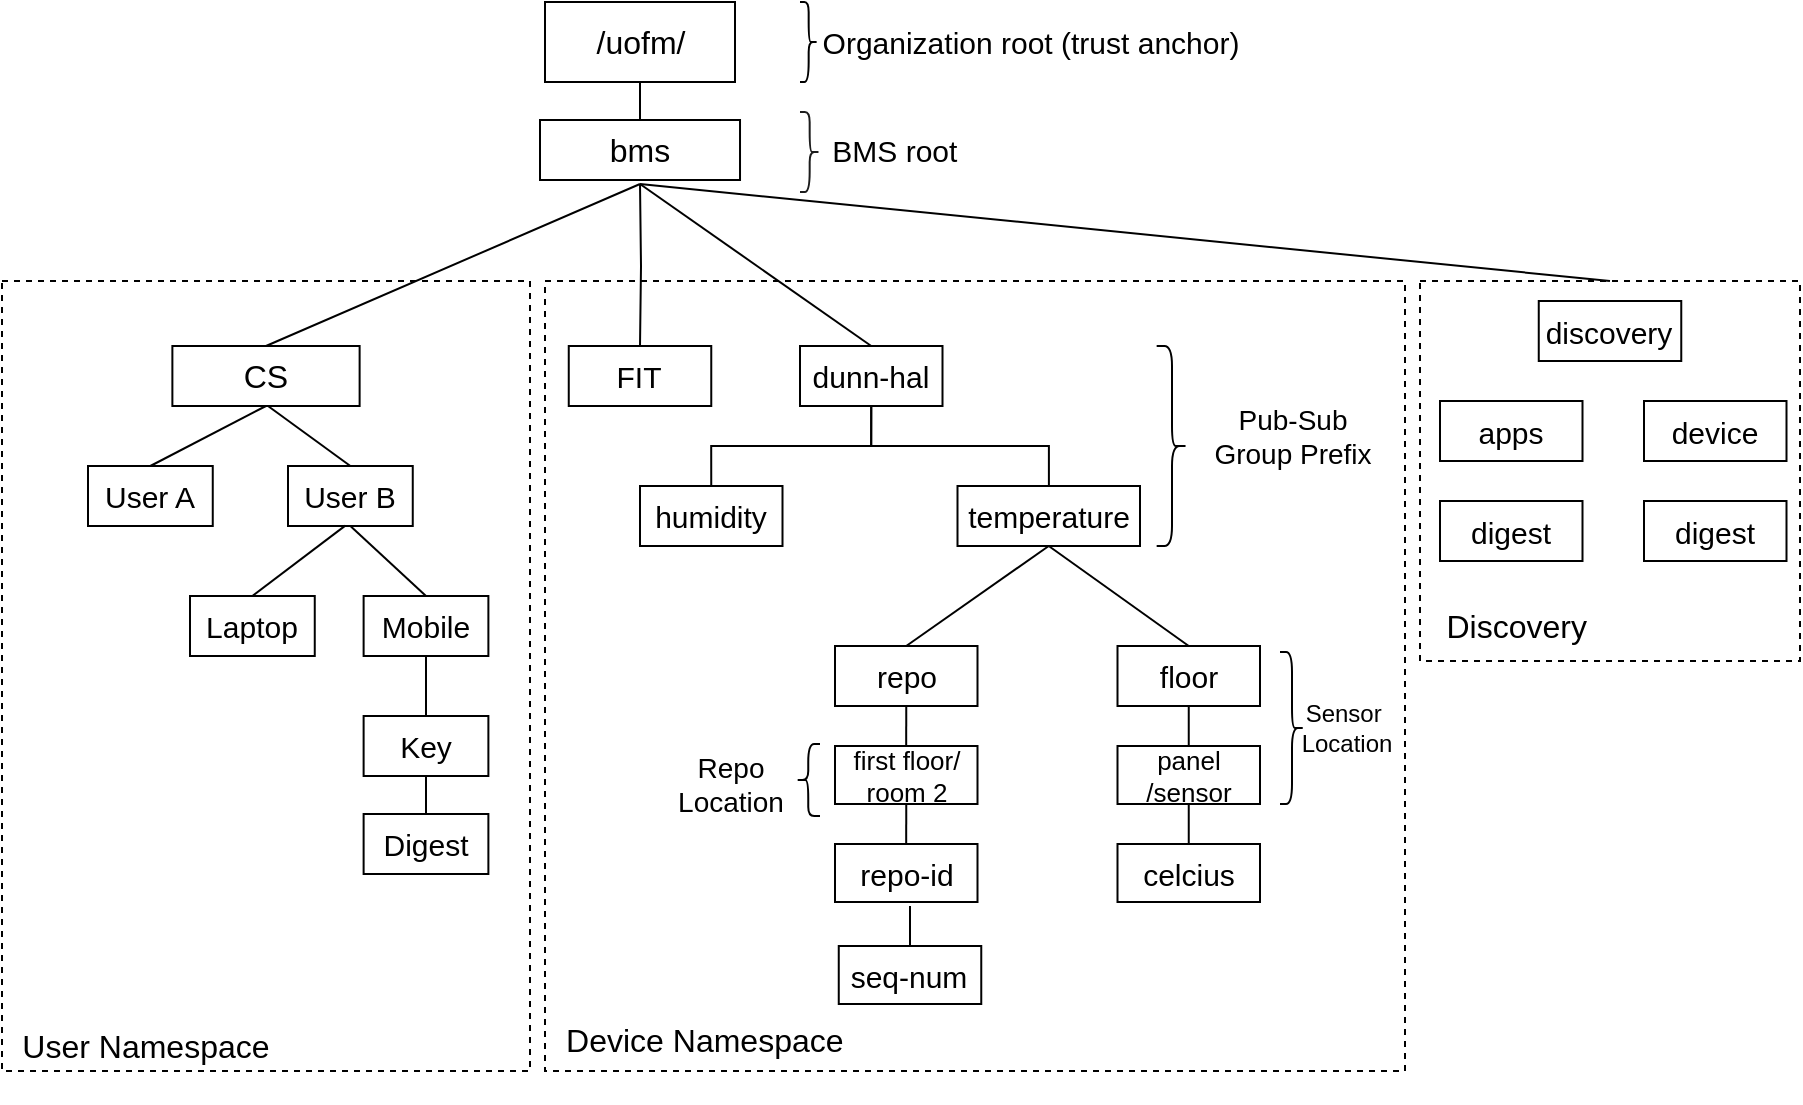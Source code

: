 <mxfile version="12.8.8" type="github">
  <diagram id="Jz34AsoVb9xMabwrAQ7U" name="Page-1">
    <mxGraphModel dx="1113" dy="631" grid="1" gridSize="10" guides="1" tooltips="1" connect="1" arrows="1" fold="1" page="1" pageScale="1" pageWidth="850" pageHeight="1100" math="0" shadow="0">
      <root>
        <mxCell id="0" />
        <mxCell id="1" parent="0" />
        <mxCell id="uLXW7cTtwZ400Y44Yqbc-35" style="edgeStyle=orthogonalEdgeStyle;rounded=0;orthogonalLoop=1;jettySize=auto;html=1;exitX=0.5;exitY=1;exitDx=0;exitDy=0;entryX=0.5;entryY=0;entryDx=0;entryDy=0;startArrow=none;startFill=0;endArrow=none;endFill=0;" edge="1" parent="1" source="KLRAchx4_iJwyPS_-QJn-1" target="KLRAchx4_iJwyPS_-QJn-18">
          <mxGeometry relative="1" as="geometry" />
        </mxCell>
        <mxCell id="KLRAchx4_iJwyPS_-QJn-1" value="&lt;font style=&quot;font-size: 16px&quot;&gt;/uofm/&lt;/font&gt;" style="rounded=0;whiteSpace=wrap;html=1;" parent="1" vertex="1">
          <mxGeometry x="792.5" y="170" width="95" height="40" as="geometry" />
        </mxCell>
        <mxCell id="KLRAchx4_iJwyPS_-QJn-16" value="&lt;font style=&quot;font-size: 16px&quot;&gt;&lt;br&gt;&lt;br&gt;&lt;br&gt;&lt;br&gt;&lt;br&gt;&lt;br&gt;&lt;br&gt;&lt;br&gt;&lt;br&gt;&lt;br&gt;&lt;br&gt;&lt;br&gt;&lt;br&gt;&lt;br&gt;&lt;br&gt;&lt;br&gt;&lt;br&gt;&lt;br&gt;&lt;br&gt;&lt;font style=&quot;font-size: 16px&quot;&gt;&lt;br&gt;&amp;nbsp; Device Namespace&amp;nbsp; &amp;nbsp; &amp;nbsp; &amp;nbsp; &amp;nbsp; &amp;nbsp; &amp;nbsp; &amp;nbsp; &amp;nbsp; &amp;nbsp; &amp;nbsp; &amp;nbsp; &amp;nbsp; &amp;nbsp; &amp;nbsp; &amp;nbsp; &amp;nbsp; &amp;nbsp; &amp;nbsp; &amp;nbsp; &amp;nbsp; &amp;nbsp; &amp;nbsp; &amp;nbsp; &amp;nbsp; &amp;nbsp; &amp;nbsp; &amp;nbsp; &amp;nbsp; &amp;nbsp; &amp;nbsp; &amp;nbsp; &amp;nbsp; &amp;nbsp; &amp;nbsp; &amp;nbsp; &amp;nbsp; &amp;nbsp; &amp;nbsp; &amp;nbsp; &amp;nbsp;&amp;nbsp;&lt;/font&gt;&lt;/font&gt;" style="rounded=0;whiteSpace=wrap;html=1;dashed=1;" parent="1" vertex="1">
          <mxGeometry x="792.5" y="309.5" width="430" height="395" as="geometry" />
        </mxCell>
        <mxCell id="KLRAchx4_iJwyPS_-QJn-17" value="" style="group" parent="1" vertex="1" connectable="0">
          <mxGeometry x="1230" y="309.5" width="190" height="190" as="geometry" />
        </mxCell>
        <mxCell id="KLRAchx4_iJwyPS_-QJn-8" value="&lt;h3 style=&quot;text-align: left&quot;&gt;&lt;font style=&quot;font-weight: normal&quot;&gt;&lt;br&gt;&lt;/font&gt;&lt;/h3&gt;&lt;h3&gt;&lt;font style=&quot;font-weight: normal&quot;&gt;&lt;br&gt;&lt;/font&gt;&lt;/h3&gt;&lt;h3&gt;&lt;font style=&quot;font-weight: normal&quot;&gt;&lt;br&gt;&lt;/font&gt;&lt;/h3&gt;&lt;h3&gt;&lt;span style=&quot;font-size: 12px ; font-weight: normal&quot;&gt;&lt;br&gt;&lt;/span&gt;&lt;/h3&gt;&lt;h3&gt;&lt;span style=&quot;font-size: 12px ; font-weight: normal&quot;&gt;&lt;br&gt;&lt;/span&gt;&lt;/h3&gt;&lt;h3 style=&quot;font-size: 16px&quot;&gt;&lt;span style=&quot;font-weight: normal&quot;&gt;&lt;font style=&quot;font-size: 16px&quot;&gt;&lt;br&gt;&amp;nbsp; Discovery&lt;/font&gt;&lt;/span&gt;&lt;span style=&quot;font-weight: normal&quot;&gt;&amp;nbsp; &amp;nbsp; &amp;nbsp; &amp;nbsp; &amp;nbsp; &amp;nbsp; &amp;nbsp; &amp;nbsp; &amp;nbsp; &amp;nbsp; &amp;nbsp; &amp;nbsp; &amp;nbsp; &amp;nbsp; &amp;nbsp; &amp;nbsp;&amp;nbsp;&lt;/span&gt;&lt;br&gt;&lt;/h3&gt;" style="whiteSpace=wrap;html=1;aspect=fixed;dashed=1;" parent="KLRAchx4_iJwyPS_-QJn-17" vertex="1">
          <mxGeometry width="190" height="190" as="geometry" />
        </mxCell>
        <mxCell id="KLRAchx4_iJwyPS_-QJn-9" value="&lt;font style=&quot;font-size: 15px&quot;&gt;discovery&lt;/font&gt;" style="rounded=0;whiteSpace=wrap;html=1;" parent="KLRAchx4_iJwyPS_-QJn-17" vertex="1">
          <mxGeometry x="59.38" y="10" width="71.25" height="30" as="geometry" />
        </mxCell>
        <mxCell id="KLRAchx4_iJwyPS_-QJn-10" value="&lt;font style=&quot;font-size: 15px&quot;&gt;apps&lt;/font&gt;" style="rounded=0;whiteSpace=wrap;html=1;" parent="KLRAchx4_iJwyPS_-QJn-17" vertex="1">
          <mxGeometry x="10" y="60" width="71.25" height="30" as="geometry" />
        </mxCell>
        <mxCell id="KLRAchx4_iJwyPS_-QJn-11" value="&lt;font style=&quot;font-size: 15px&quot;&gt;device&lt;/font&gt;" style="rounded=0;whiteSpace=wrap;html=1;" parent="KLRAchx4_iJwyPS_-QJn-17" vertex="1">
          <mxGeometry x="112" y="60" width="71.25" height="30" as="geometry" />
        </mxCell>
        <mxCell id="KLRAchx4_iJwyPS_-QJn-12" value="&lt;font style=&quot;font-size: 15px&quot;&gt;digest&lt;/font&gt;" style="rounded=0;whiteSpace=wrap;html=1;" parent="KLRAchx4_iJwyPS_-QJn-17" vertex="1">
          <mxGeometry x="10" y="110" width="71.25" height="30" as="geometry" />
        </mxCell>
        <mxCell id="KLRAchx4_iJwyPS_-QJn-13" value="&lt;font style=&quot;font-size: 15px&quot;&gt;digest&lt;/font&gt;" style="rounded=0;whiteSpace=wrap;html=1;" parent="KLRAchx4_iJwyPS_-QJn-17" vertex="1">
          <mxGeometry x="112" y="110" width="71.25" height="30" as="geometry" />
        </mxCell>
        <mxCell id="uLXW7cTtwZ400Y44Yqbc-31" style="edgeStyle=orthogonalEdgeStyle;rounded=0;orthogonalLoop=1;jettySize=auto;html=1;exitX=0.5;exitY=1;exitDx=0;exitDy=0;entryX=0.5;entryY=0;entryDx=0;entryDy=0;startArrow=none;startFill=0;endArrow=none;endFill=0;" edge="1" parent="1" target="uLXW7cTtwZ400Y44Yqbc-2">
          <mxGeometry relative="1" as="geometry">
            <mxPoint x="840.005" y="261" as="sourcePoint" />
          </mxGeometry>
        </mxCell>
        <mxCell id="KLRAchx4_iJwyPS_-QJn-18" value="&lt;font style=&quot;font-size: 16px&quot;&gt;bms&lt;/font&gt;" style="rounded=0;whiteSpace=wrap;html=1;" parent="1" vertex="1">
          <mxGeometry x="790" y="229" width="100.01" height="30" as="geometry" />
        </mxCell>
        <mxCell id="uLXW7cTtwZ400Y44Yqbc-10" style="edgeStyle=orthogonalEdgeStyle;rounded=0;orthogonalLoop=1;jettySize=auto;html=1;exitX=0.5;exitY=1;exitDx=0;exitDy=0;entryX=0.5;entryY=0;entryDx=0;entryDy=0;endArrow=none;endFill=0;" edge="1" parent="1" source="KLRAchx4_iJwyPS_-QJn-20" target="uLXW7cTtwZ400Y44Yqbc-4">
          <mxGeometry relative="1" as="geometry" />
        </mxCell>
        <mxCell id="uLXW7cTtwZ400Y44Yqbc-11" style="edgeStyle=orthogonalEdgeStyle;rounded=0;orthogonalLoop=1;jettySize=auto;html=1;exitX=0.5;exitY=1;exitDx=0;exitDy=0;startArrow=none;startFill=0;endArrow=none;endFill=0;" edge="1" parent="1" source="KLRAchx4_iJwyPS_-QJn-20" target="uLXW7cTtwZ400Y44Yqbc-6">
          <mxGeometry relative="1" as="geometry" />
        </mxCell>
        <mxCell id="KLRAchx4_iJwyPS_-QJn-20" value="&lt;font style=&quot;font-size: 15px&quot;&gt;dunn-hal&lt;/font&gt;" style="rounded=0;whiteSpace=wrap;html=1;" parent="1" vertex="1">
          <mxGeometry x="920" y="342" width="71.25" height="30" as="geometry" />
        </mxCell>
        <mxCell id="uLXW7cTtwZ400Y44Yqbc-2" value="&lt;font style=&quot;font-size: 15px&quot;&gt;FIT&lt;/font&gt;" style="rounded=0;whiteSpace=wrap;html=1;" vertex="1" parent="1">
          <mxGeometry x="804.38" y="342" width="71.25" height="30" as="geometry" />
        </mxCell>
        <mxCell id="uLXW7cTtwZ400Y44Yqbc-4" value="&lt;font style=&quot;font-size: 15px&quot;&gt;humidity&lt;/font&gt;" style="rounded=0;whiteSpace=wrap;html=1;" vertex="1" parent="1">
          <mxGeometry x="840" y="412" width="71.25" height="30" as="geometry" />
        </mxCell>
        <mxCell id="uLXW7cTtwZ400Y44Yqbc-15" style="edgeStyle=orthogonalEdgeStyle;rounded=0;orthogonalLoop=1;jettySize=auto;html=1;exitX=0.5;exitY=1;exitDx=0;exitDy=0;endArrow=none;endFill=0;" edge="1" parent="1" source="uLXW7cTtwZ400Y44Yqbc-5" target="uLXW7cTtwZ400Y44Yqbc-7">
          <mxGeometry relative="1" as="geometry" />
        </mxCell>
        <mxCell id="uLXW7cTtwZ400Y44Yqbc-5" value="&lt;font style=&quot;font-size: 15px&quot;&gt;repo&lt;/font&gt;" style="rounded=0;whiteSpace=wrap;html=1;" vertex="1" parent="1">
          <mxGeometry x="937.5" y="492" width="71.25" height="30" as="geometry" />
        </mxCell>
        <mxCell id="uLXW7cTtwZ400Y44Yqbc-6" value="&lt;font style=&quot;font-size: 15px&quot;&gt;temperature&lt;/font&gt;" style="rounded=0;whiteSpace=wrap;html=1;" vertex="1" parent="1">
          <mxGeometry x="998.75" y="412" width="91.25" height="30" as="geometry" />
        </mxCell>
        <mxCell id="uLXW7cTtwZ400Y44Yqbc-16" style="edgeStyle=orthogonalEdgeStyle;rounded=0;orthogonalLoop=1;jettySize=auto;html=1;exitX=0.5;exitY=1;exitDx=0;exitDy=0;endArrow=none;endFill=0;" edge="1" parent="1" source="uLXW7cTtwZ400Y44Yqbc-7" target="uLXW7cTtwZ400Y44Yqbc-9">
          <mxGeometry relative="1" as="geometry" />
        </mxCell>
        <mxCell id="uLXW7cTtwZ400Y44Yqbc-7" value="&lt;font style=&quot;font-size: 13px&quot;&gt;first floor/&lt;br&gt;room 2&lt;/font&gt;" style="rounded=0;whiteSpace=wrap;html=1;" vertex="1" parent="1">
          <mxGeometry x="937.5" y="542" width="71.25" height="29" as="geometry" />
        </mxCell>
        <mxCell id="uLXW7cTtwZ400Y44Yqbc-9" value="&lt;span id=&quot;docs-internal-guid-1526ecd3-7fff-48b2-5e1f-bb265e6a694b&quot;&gt;&lt;span style=&quot;background-color: transparent ; vertical-align: baseline ; white-space: pre-wrap&quot;&gt;&lt;font style=&quot;font-size: 15px&quot;&gt;repo-id&lt;/font&gt;&lt;br&gt;&lt;/span&gt;&lt;/span&gt;" style="rounded=0;whiteSpace=wrap;html=1;" vertex="1" parent="1">
          <mxGeometry x="937.5" y="591" width="71.25" height="29" as="geometry" />
        </mxCell>
        <mxCell id="uLXW7cTtwZ400Y44Yqbc-17" value="" style="endArrow=none;html=1;entryX=0.5;entryY=0;entryDx=0;entryDy=0;exitX=0.5;exitY=1;exitDx=0;exitDy=0;endFill=0;" edge="1" parent="1" source="uLXW7cTtwZ400Y44Yqbc-6" target="uLXW7cTtwZ400Y44Yqbc-5">
          <mxGeometry width="50" height="50" relative="1" as="geometry">
            <mxPoint x="940" y="452" as="sourcePoint" />
            <mxPoint x="990" y="402" as="targetPoint" />
          </mxGeometry>
        </mxCell>
        <mxCell id="uLXW7cTtwZ400Y44Yqbc-20" value="&lt;font style=&quot;font-size: 15px&quot;&gt;floor&lt;/font&gt;" style="rounded=0;whiteSpace=wrap;html=1;" vertex="1" parent="1">
          <mxGeometry x="1078.75" y="492" width="71.25" height="30" as="geometry" />
        </mxCell>
        <mxCell id="uLXW7cTtwZ400Y44Yqbc-30" style="edgeStyle=orthogonalEdgeStyle;rounded=0;orthogonalLoop=1;jettySize=auto;html=1;exitX=0.5;exitY=1;exitDx=0;exitDy=0;entryX=0.5;entryY=0;entryDx=0;entryDy=0;startArrow=none;startFill=0;endArrow=none;endFill=0;" edge="1" parent="1" source="uLXW7cTtwZ400Y44Yqbc-21" target="uLXW7cTtwZ400Y44Yqbc-22">
          <mxGeometry relative="1" as="geometry" />
        </mxCell>
        <mxCell id="uLXW7cTtwZ400Y44Yqbc-21" value="&lt;font style=&quot;font-size: 13px&quot;&gt;panel&lt;br&gt;/sensor&lt;/font&gt;" style="rounded=0;whiteSpace=wrap;html=1;" vertex="1" parent="1">
          <mxGeometry x="1078.75" y="542" width="71.25" height="29" as="geometry" />
        </mxCell>
        <mxCell id="uLXW7cTtwZ400Y44Yqbc-22" value="&lt;span id=&quot;docs-internal-guid-1526ecd3-7fff-48b2-5e1f-bb265e6a694b&quot;&gt;&lt;span style=&quot;background-color: transparent ; vertical-align: baseline ; white-space: pre-wrap&quot;&gt;&lt;font style=&quot;font-size: 15px&quot;&gt;celcius&lt;/font&gt;&lt;br&gt;&lt;/span&gt;&lt;/span&gt;" style="rounded=0;whiteSpace=wrap;html=1;" vertex="1" parent="1">
          <mxGeometry x="1078.75" y="591" width="71.25" height="29" as="geometry" />
        </mxCell>
        <mxCell id="uLXW7cTtwZ400Y44Yqbc-24" value="" style="endArrow=none;html=1;entryX=0.5;entryY=0;entryDx=0;entryDy=0;exitX=0.5;exitY=1;exitDx=0;exitDy=0;endFill=0;" edge="1" parent="1" source="uLXW7cTtwZ400Y44Yqbc-6" target="uLXW7cTtwZ400Y44Yqbc-20">
          <mxGeometry width="50" height="50" relative="1" as="geometry">
            <mxPoint x="1036.562" y="452" as="sourcePoint" />
            <mxPoint x="954.375" y="512" as="targetPoint" />
          </mxGeometry>
        </mxCell>
        <mxCell id="uLXW7cTtwZ400Y44Yqbc-25" value="&lt;span id=&quot;docs-internal-guid-1526ecd3-7fff-48b2-5e1f-bb265e6a694b&quot;&gt;&lt;span style=&quot;background-color: transparent ; vertical-align: baseline ; white-space: pre-wrap&quot;&gt;&lt;font style=&quot;font-size: 15px&quot;&gt;seq-num&lt;/font&gt;&lt;br&gt;&lt;/span&gt;&lt;/span&gt;" style="rounded=0;whiteSpace=wrap;html=1;" vertex="1" parent="1">
          <mxGeometry x="939.38" y="642" width="71.25" height="29" as="geometry" />
        </mxCell>
        <mxCell id="uLXW7cTtwZ400Y44Yqbc-26" style="edgeStyle=orthogonalEdgeStyle;rounded=0;orthogonalLoop=1;jettySize=auto;html=1;endArrow=none;endFill=0;entryX=0.5;entryY=0;entryDx=0;entryDy=0;" edge="1" parent="1" target="uLXW7cTtwZ400Y44Yqbc-25">
          <mxGeometry relative="1" as="geometry">
            <mxPoint x="975" y="622" as="sourcePoint" />
            <mxPoint x="983.2" y="601" as="targetPoint" />
            <Array as="points" />
          </mxGeometry>
        </mxCell>
        <mxCell id="uLXW7cTtwZ400Y44Yqbc-28" value="" style="endArrow=none;html=1;exitX=0.5;exitY=0;exitDx=0;exitDy=0;entryX=0.5;entryY=1;entryDx=0;entryDy=0;" edge="1" parent="1" source="uLXW7cTtwZ400Y44Yqbc-21" target="uLXW7cTtwZ400Y44Yqbc-20">
          <mxGeometry width="50" height="50" relative="1" as="geometry">
            <mxPoint x="1070" y="552" as="sourcePoint" />
            <mxPoint x="1120" y="502" as="targetPoint" />
          </mxGeometry>
        </mxCell>
        <mxCell id="uLXW7cTtwZ400Y44Yqbc-33" value="" style="endArrow=none;html=1;entryX=0.5;entryY=1;entryDx=0;entryDy=0;exitX=0.5;exitY=0;exitDx=0;exitDy=0;" edge="1" parent="1" source="KLRAchx4_iJwyPS_-QJn-20">
          <mxGeometry width="50" height="50" relative="1" as="geometry">
            <mxPoint x="950" y="352" as="sourcePoint" />
            <mxPoint x="840.005" y="261" as="targetPoint" />
          </mxGeometry>
        </mxCell>
        <mxCell id="uLXW7cTtwZ400Y44Yqbc-34" value="&lt;br&gt;&lt;br&gt;&lt;br&gt;&lt;br&gt;&lt;br&gt;&lt;br&gt;&lt;br&gt;&lt;br&gt;&lt;br&gt;&lt;br&gt;&lt;br&gt;&lt;br&gt;&lt;br&gt;&lt;br&gt;&lt;br&gt;&lt;br&gt;&lt;br&gt;&lt;br&gt;&lt;br&gt;&lt;br&gt;&lt;br&gt;&lt;br&gt;&lt;br&gt;&lt;br&gt;&lt;br&gt;&lt;br&gt;&lt;br&gt;&lt;font style=&quot;font-size: 16px&quot;&gt;&lt;font style=&quot;font-size: 16px&quot;&gt;&amp;nbsp; User Namespace&amp;nbsp; &lt;/font&gt;&lt;font style=&quot;font-size: 16px&quot;&gt;&amp;nbsp; &amp;nbsp; &amp;nbsp; &amp;nbsp; &amp;nbsp; &amp;nbsp; &amp;nbsp; &amp;nbsp; &amp;nbsp; &amp;nbsp; &amp;nbsp; &amp;nbsp; &amp;nbsp; &amp;nbsp; &amp;nbsp; &amp;nbsp; &lt;/font&gt;&lt;/font&gt;&lt;font style=&quot;font-size: 15px&quot;&gt;&amp;nbsp; &amp;nbsp; &amp;nbsp; &amp;nbsp;&lt;/font&gt;" style="rounded=0;whiteSpace=wrap;html=1;dashed=1;" vertex="1" parent="1">
          <mxGeometry x="521" y="309.5" width="264" height="395" as="geometry" />
        </mxCell>
        <mxCell id="uLXW7cTtwZ400Y44Yqbc-36" value="&lt;font style=&quot;font-size: 16px&quot;&gt;CS&lt;/font&gt;" style="rounded=0;whiteSpace=wrap;html=1;" vertex="1" parent="1">
          <mxGeometry x="606.19" y="342" width="93.62" height="30" as="geometry" />
        </mxCell>
        <mxCell id="uLXW7cTtwZ400Y44Yqbc-37" value="&lt;font style=&quot;font-size: 15px&quot;&gt;User A&lt;/font&gt;" style="rounded=0;whiteSpace=wrap;html=1;" vertex="1" parent="1">
          <mxGeometry x="564" y="402" width="62.38" height="30" as="geometry" />
        </mxCell>
        <mxCell id="uLXW7cTtwZ400Y44Yqbc-38" value="&lt;font style=&quot;font-size: 15px&quot;&gt;User B&lt;/font&gt;" style="rounded=0;whiteSpace=wrap;html=1;" vertex="1" parent="1">
          <mxGeometry x="664" y="402" width="62.38" height="30" as="geometry" />
        </mxCell>
        <mxCell id="uLXW7cTtwZ400Y44Yqbc-39" value="&lt;font style=&quot;font-size: 15px&quot;&gt;Laptop&lt;/font&gt;" style="rounded=0;whiteSpace=wrap;html=1;" vertex="1" parent="1">
          <mxGeometry x="615" y="467" width="62.38" height="30" as="geometry" />
        </mxCell>
        <mxCell id="uLXW7cTtwZ400Y44Yqbc-56" style="edgeStyle=orthogonalEdgeStyle;rounded=0;orthogonalLoop=1;jettySize=auto;html=1;exitX=0.5;exitY=1;exitDx=0;exitDy=0;entryX=0.5;entryY=0;entryDx=0;entryDy=0;startArrow=none;startFill=0;endArrow=none;endFill=0;" edge="1" parent="1" source="uLXW7cTtwZ400Y44Yqbc-40" target="uLXW7cTtwZ400Y44Yqbc-41">
          <mxGeometry relative="1" as="geometry" />
        </mxCell>
        <mxCell id="uLXW7cTtwZ400Y44Yqbc-40" value="&lt;font style=&quot;font-size: 15px&quot;&gt;Mobile&lt;/font&gt;" style="rounded=0;whiteSpace=wrap;html=1;" vertex="1" parent="1">
          <mxGeometry x="701.81" y="467" width="62.38" height="30" as="geometry" />
        </mxCell>
        <mxCell id="uLXW7cTtwZ400Y44Yqbc-57" style="edgeStyle=orthogonalEdgeStyle;rounded=0;orthogonalLoop=1;jettySize=auto;html=1;exitX=0.5;exitY=1;exitDx=0;exitDy=0;entryX=0.5;entryY=0;entryDx=0;entryDy=0;startArrow=none;startFill=0;endArrow=none;endFill=0;" edge="1" parent="1" source="uLXW7cTtwZ400Y44Yqbc-41" target="uLXW7cTtwZ400Y44Yqbc-42">
          <mxGeometry relative="1" as="geometry" />
        </mxCell>
        <mxCell id="uLXW7cTtwZ400Y44Yqbc-41" value="&lt;font style=&quot;font-size: 15px&quot;&gt;Key&lt;/font&gt;" style="rounded=0;whiteSpace=wrap;html=1;" vertex="1" parent="1">
          <mxGeometry x="701.81" y="527" width="62.38" height="30" as="geometry" />
        </mxCell>
        <mxCell id="uLXW7cTtwZ400Y44Yqbc-42" value="&lt;font style=&quot;font-size: 15px&quot;&gt;Digest&lt;/font&gt;" style="rounded=0;whiteSpace=wrap;html=1;" vertex="1" parent="1">
          <mxGeometry x="701.81" y="576" width="62.38" height="30" as="geometry" />
        </mxCell>
        <mxCell id="uLXW7cTtwZ400Y44Yqbc-44" value="" style="shape=curlyBracket;whiteSpace=wrap;html=1;rounded=1;fillColor=#ffffff;rotation=-180;strokeColor=#000000;fontStyle=1;strokeWidth=1;gradientColor=#b3b3b3;perimeterSpacing=0;" vertex="1" parent="1">
          <mxGeometry x="920" y="170" width="8.67" height="40" as="geometry" />
        </mxCell>
        <mxCell id="uLXW7cTtwZ400Y44Yqbc-46" value="" style="shape=curlyBracket;whiteSpace=wrap;html=1;rounded=1;fillColor=#f5f5f5;rotation=-180;strokeColor=#1C1C1C;strokeWidth=1;gradientColor=#b3b3b3;" vertex="1" parent="1">
          <mxGeometry x="920" y="225" width="9.67" height="40" as="geometry" />
        </mxCell>
        <mxCell id="uLXW7cTtwZ400Y44Yqbc-47" value="&lt;font style=&quot;font-size: 15px&quot;&gt;Organization root (trust anchor)&lt;/font&gt;" style="text;html=1;align=center;verticalAlign=middle;resizable=0;points=[];autosize=1;" vertex="1" parent="1">
          <mxGeometry x="924.67" y="180" width="220" height="20" as="geometry" />
        </mxCell>
        <mxCell id="uLXW7cTtwZ400Y44Yqbc-48" value="&lt;font style=&quot;font-size: 15px&quot;&gt;BMS root&amp;nbsp;&lt;/font&gt;" style="text;html=1;align=center;verticalAlign=middle;resizable=0;points=[];autosize=1;" vertex="1" parent="1">
          <mxGeometry x="928.67" y="234" width="80" height="20" as="geometry" />
        </mxCell>
        <mxCell id="uLXW7cTtwZ400Y44Yqbc-50" value="" style="endArrow=none;html=1;entryX=0.5;entryY=1;entryDx=0;entryDy=0;exitX=0.5;exitY=0;exitDx=0;exitDy=0;" edge="1" parent="1" source="uLXW7cTtwZ400Y44Yqbc-37" target="uLXW7cTtwZ400Y44Yqbc-36">
          <mxGeometry width="50" height="50" relative="1" as="geometry">
            <mxPoint x="584" y="402" as="sourcePoint" />
            <mxPoint x="634" y="352" as="targetPoint" />
          </mxGeometry>
        </mxCell>
        <mxCell id="uLXW7cTtwZ400Y44Yqbc-51" value="" style="endArrow=none;html=1;exitX=0.5;exitY=0;exitDx=0;exitDy=0;" edge="1" parent="1" source="uLXW7cTtwZ400Y44Yqbc-38">
          <mxGeometry width="50" height="50" relative="1" as="geometry">
            <mxPoint x="804" y="502" as="sourcePoint" />
            <mxPoint x="654" y="372" as="targetPoint" />
          </mxGeometry>
        </mxCell>
        <mxCell id="uLXW7cTtwZ400Y44Yqbc-53" value="" style="endArrow=none;html=1;entryX=0.654;entryY=0.316;entryDx=0;entryDy=0;entryPerimeter=0;exitX=0.5;exitY=0;exitDx=0;exitDy=0;" edge="1" parent="1" source="uLXW7cTtwZ400Y44Yqbc-39">
          <mxGeometry width="50" height="50" relative="1" as="geometry">
            <mxPoint x="804" y="502" as="sourcePoint" />
            <mxPoint x="692.656" y="431.82" as="targetPoint" />
          </mxGeometry>
        </mxCell>
        <mxCell id="uLXW7cTtwZ400Y44Yqbc-54" value="" style="endArrow=none;html=1;entryX=0.5;entryY=1;entryDx=0;entryDy=0;exitX=0.5;exitY=0;exitDx=0;exitDy=0;" edge="1" parent="1" source="uLXW7cTtwZ400Y44Yqbc-40" target="uLXW7cTtwZ400Y44Yqbc-38">
          <mxGeometry width="50" height="50" relative="1" as="geometry">
            <mxPoint x="804" y="502" as="sourcePoint" />
            <mxPoint x="854" y="452" as="targetPoint" />
          </mxGeometry>
        </mxCell>
        <mxCell id="uLXW7cTtwZ400Y44Yqbc-58" value="" style="endArrow=none;html=1;exitX=0.5;exitY=0;exitDx=0;exitDy=0;entryX=0.5;entryY=1;entryDx=0;entryDy=0;" edge="1" parent="1" source="uLXW7cTtwZ400Y44Yqbc-36">
          <mxGeometry width="50" height="50" relative="1" as="geometry">
            <mxPoint x="780" y="487" as="sourcePoint" />
            <mxPoint x="840.005" y="261" as="targetPoint" />
          </mxGeometry>
        </mxCell>
        <mxCell id="uLXW7cTtwZ400Y44Yqbc-60" value="" style="shape=curlyBracket;whiteSpace=wrap;html=1;rounded=1;fillColor=#d5e8d4;rotation=-180;strokeColor=#000000;strokeWidth=1;" vertex="1" parent="1">
          <mxGeometry x="1098.33" y="342" width="15.34" height="100" as="geometry" />
        </mxCell>
        <mxCell id="uLXW7cTtwZ400Y44Yqbc-64" value="" style="shape=curlyBracket;whiteSpace=wrap;html=1;rounded=1;fillColor=#d5e8d4;rotation=-180;strokeColor=#000000;strokeWidth=1;" vertex="1" parent="1">
          <mxGeometry x="1160" y="495" width="12" height="76" as="geometry" />
        </mxCell>
        <mxCell id="uLXW7cTtwZ400Y44Yqbc-65" value="&lt;font style=&quot;font-size: 14px&quot;&gt;Pub-Sub &lt;br&gt;Group Prefix&lt;/font&gt;" style="text;html=1;align=center;verticalAlign=middle;resizable=0;points=[];autosize=1;" vertex="1" parent="1">
          <mxGeometry x="1121" y="367" width="90" height="40" as="geometry" />
        </mxCell>
        <mxCell id="uLXW7cTtwZ400Y44Yqbc-66" value="" style="shape=curlyBracket;whiteSpace=wrap;html=1;rounded=1;fillColor=#d5e8d4;rotation=0;strokeColor=#000000;strokeWidth=1;" vertex="1" parent="1">
          <mxGeometry x="918.25" y="541" width="11.75" height="36" as="geometry" />
        </mxCell>
        <mxCell id="uLXW7cTtwZ400Y44Yqbc-69" value="&lt;font style=&quot;font-size: 14px&quot;&gt;Repo &lt;br&gt;Location&lt;/font&gt;" style="text;html=1;align=center;verticalAlign=middle;resizable=0;points=[];autosize=1;" vertex="1" parent="1">
          <mxGeometry x="850" y="541" width="70" height="40" as="geometry" />
        </mxCell>
        <mxCell id="uLXW7cTtwZ400Y44Yqbc-72" value="Sensor&amp;nbsp;&lt;br&gt;Location" style="text;html=1;align=center;verticalAlign=middle;resizable=0;points=[];autosize=1;" vertex="1" parent="1">
          <mxGeometry x="1162.5" y="518" width="60" height="30" as="geometry" />
        </mxCell>
        <mxCell id="uLXW7cTtwZ400Y44Yqbc-73" value="" style="endArrow=none;html=1;entryX=0.5;entryY=1;entryDx=0;entryDy=0;exitX=0.5;exitY=0;exitDx=0;exitDy=0;" edge="1" parent="1" source="KLRAchx4_iJwyPS_-QJn-8">
          <mxGeometry width="50" height="50" relative="1" as="geometry">
            <mxPoint x="1060" y="407" as="sourcePoint" />
            <mxPoint x="840.005" y="261" as="targetPoint" />
          </mxGeometry>
        </mxCell>
      </root>
    </mxGraphModel>
  </diagram>
</mxfile>
